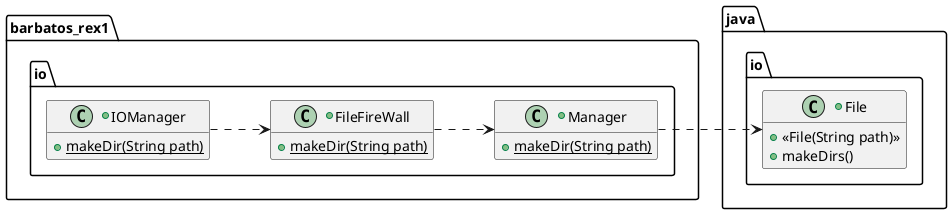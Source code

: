 @startuml

hide fields
left to right direction
package barbatos_rex1.io{
    +class IOManager{
        {static}+makeDir(String path)
    }
    +class FileFireWall{
        {static}+makeDir(String path)
    }
    +class Manager{
        {static}+makeDir(String path)
    }
}
package java.io{
    +class File{
        +«File(String path)»
        +makeDirs()
    }

}

IOManager ..>FileFireWall
FileFireWall ..> Manager
Manager ..> File

@enduml